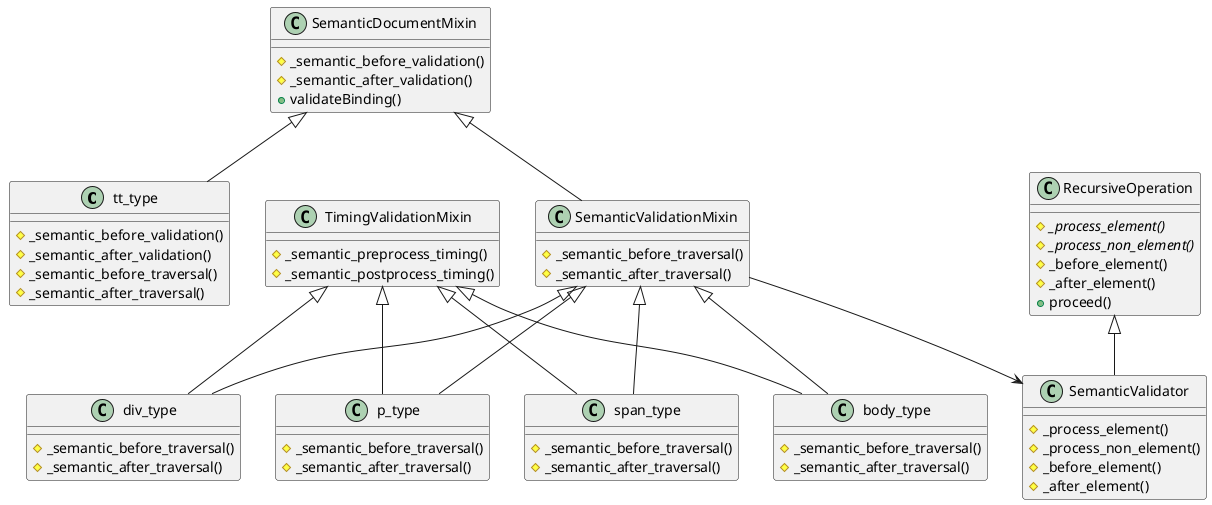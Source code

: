 @startuml

class tt_type {
  #_semantic_before_validation()
  #_semantic_after_validation()
  #_semantic_before_traversal()
  #_semantic_after_traversal()
}
class body_type {
  #_semantic_before_traversal()
  #_semantic_after_traversal()
}
class div_type {
  #_semantic_before_traversal()
  #_semantic_after_traversal()
}
class p_type {
  #_semantic_before_traversal()
  #_semantic_after_traversal()
}
class span_type {
  #_semantic_before_traversal()
  #_semantic_after_traversal()
}

class SemanticValidationMixin {
  #_semantic_before_traversal()
  #_semantic_after_traversal()
}
class SemanticDocumentMixin {
  #_semantic_before_validation()
  #_semantic_after_validation()
  +validateBinding()
}
class TimingValidationMixin {
  #_semantic_preprocess_timing()
  #_semantic_postprocess_timing()
}
class RecursiveOperation {
  #{abstract}_process_element()
  #{abstract}_process_non_element()
  #_before_element()
  #_after_element()
  +proceed()
}
class SemanticValidator {
  #_process_element()
  #_process_non_element()
  #_before_element()
  #_after_element()
}

RecursiveOperation <|-- SemanticValidator
SemanticValidationMixin --> SemanticValidator
SemanticDocumentMixin <|-- SemanticValidationMixin
SemanticDocumentMixin <|-- tt_type
SemanticValidationMixin <|-- body_type
SemanticValidationMixin <|-- div_type
SemanticValidationMixin <|-- p_type
SemanticValidationMixin <|-- span_type
TimingValidationMixin <|-- body_type
TimingValidationMixin <|-- div_type
TimingValidationMixin <|-- p_type
TimingValidationMixin <|-- span_type

@enduml
